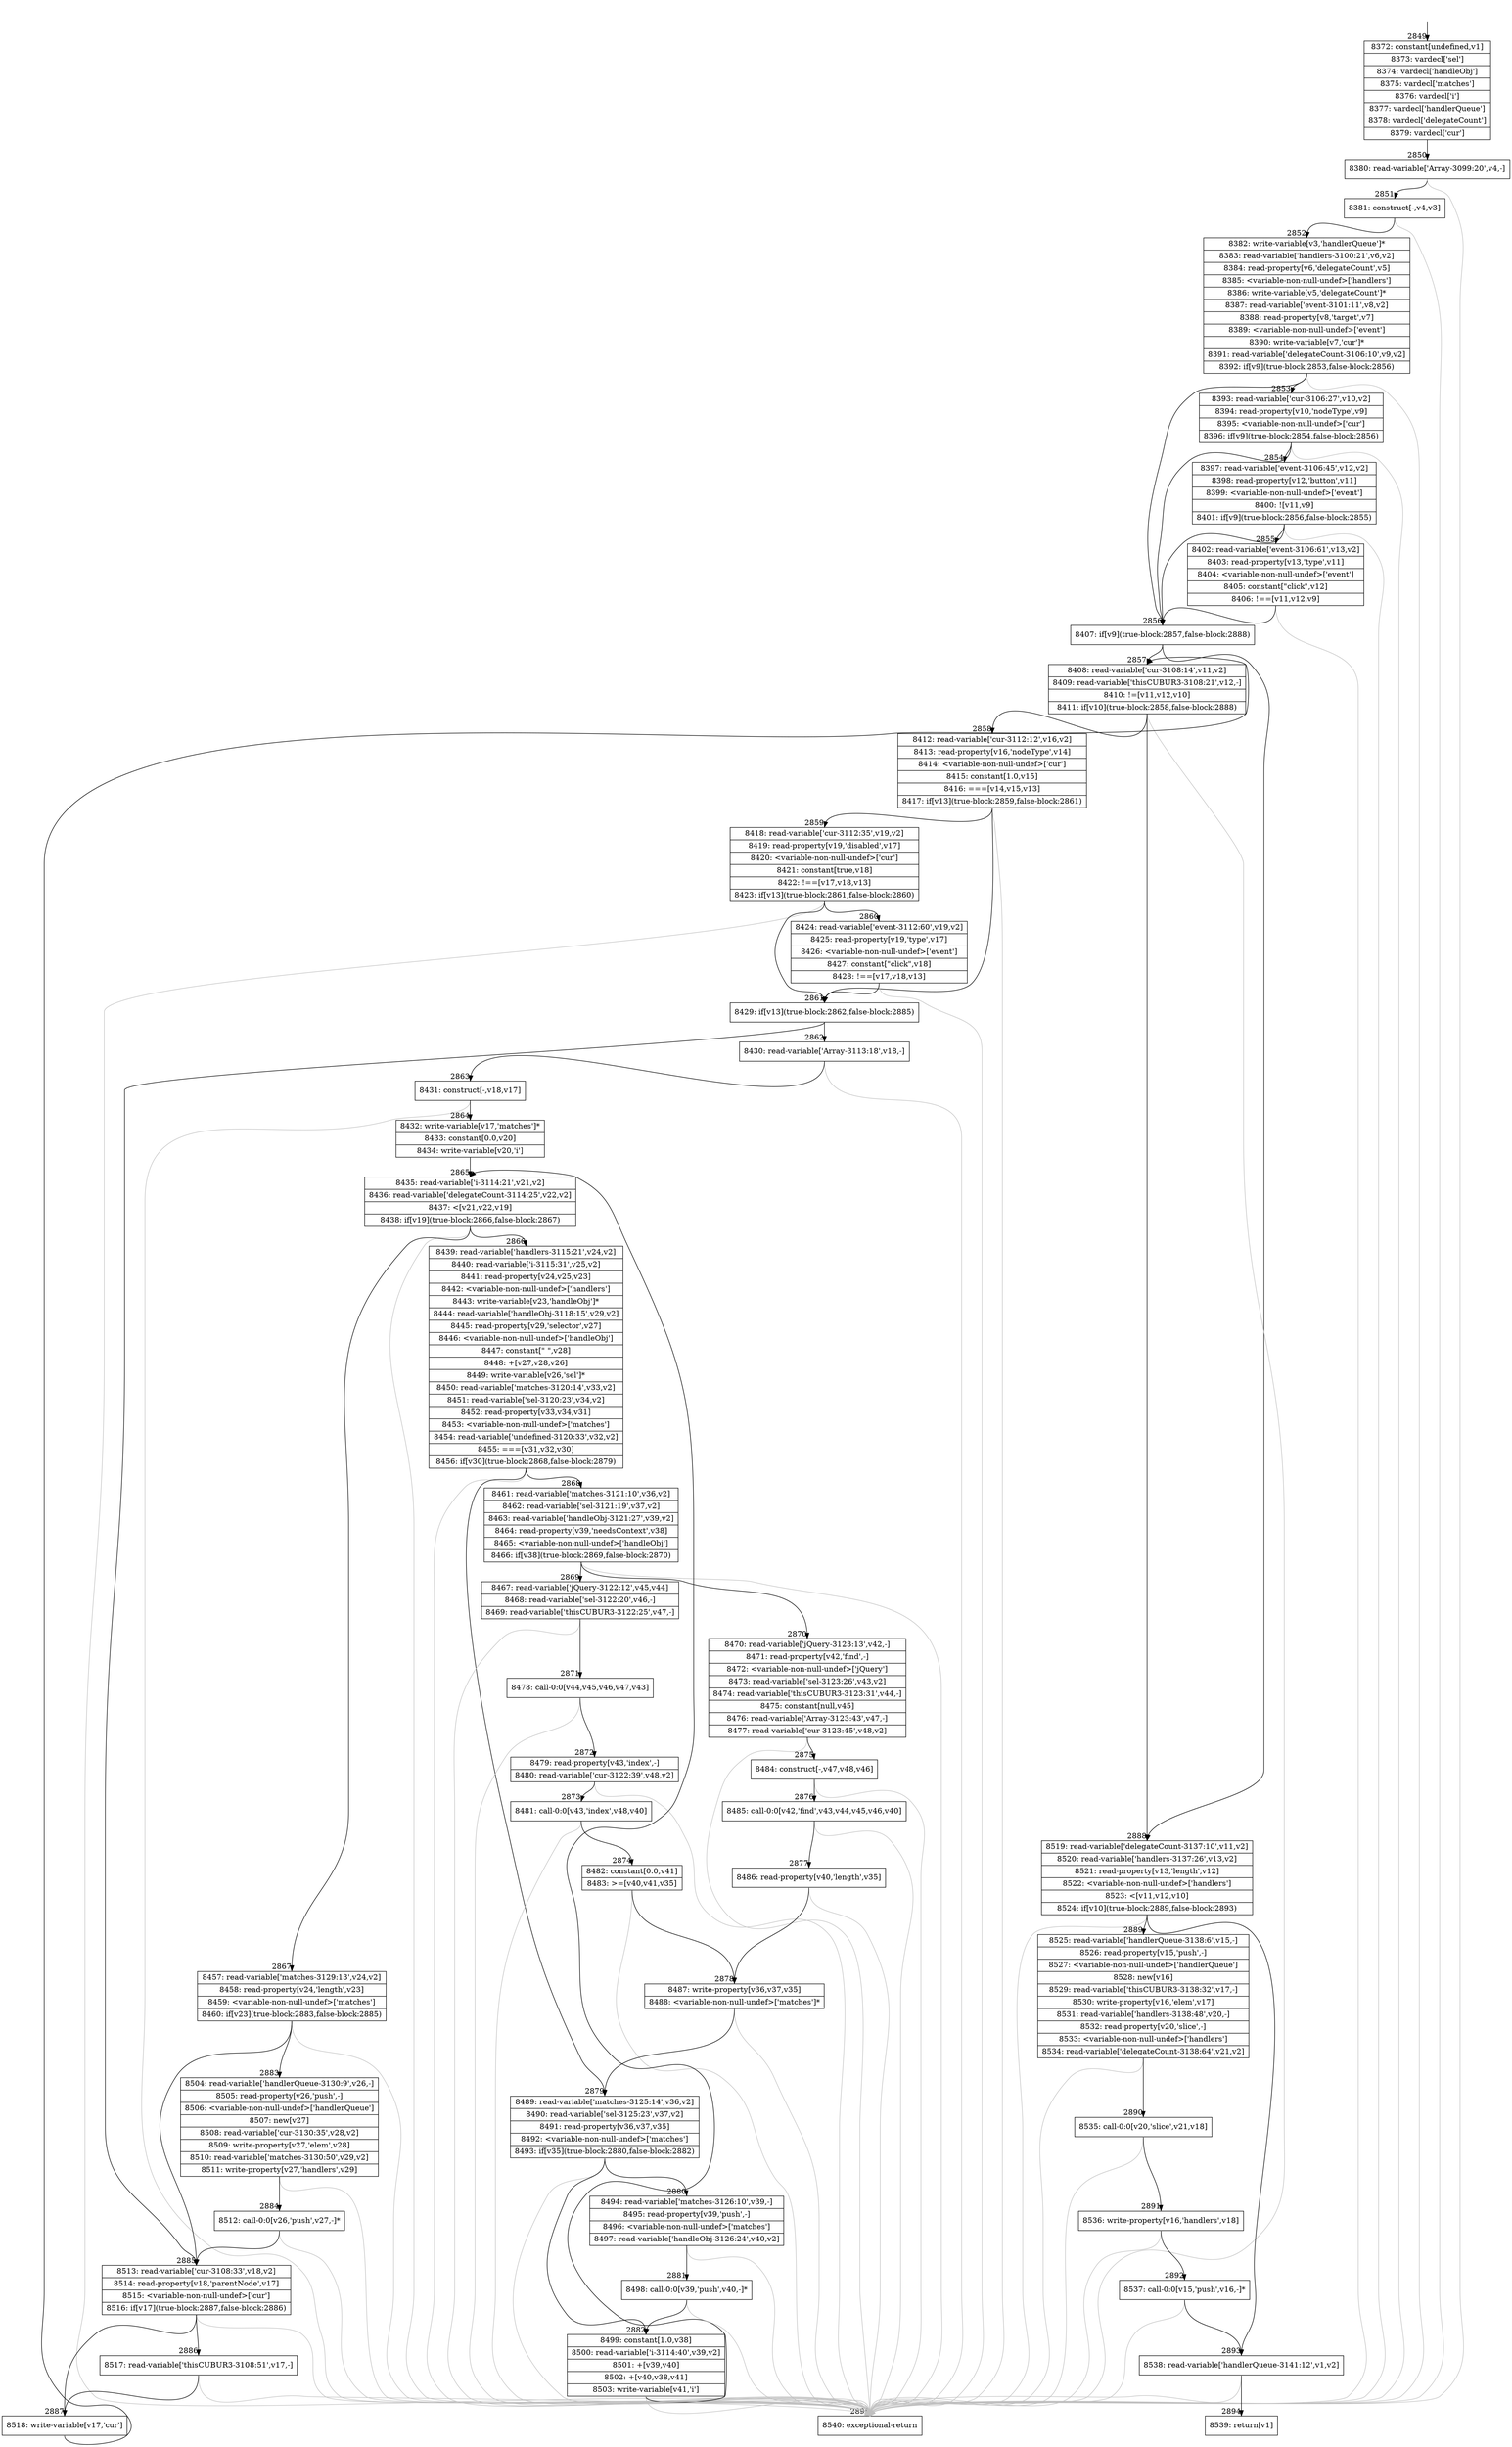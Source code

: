 digraph {
rankdir="TD"
BB_entry176[shape=none,label=""];
BB_entry176 -> BB2849 [tailport=s, headport=n, headlabel="    2849"]
BB2849 [shape=record label="{8372: constant[undefined,v1]|8373: vardecl['sel']|8374: vardecl['handleObj']|8375: vardecl['matches']|8376: vardecl['i']|8377: vardecl['handlerQueue']|8378: vardecl['delegateCount']|8379: vardecl['cur']}" ] 
BB2849 -> BB2850 [tailport=s, headport=n, headlabel="      2850"]
BB2850 [shape=record label="{8380: read-variable['Array-3099:20',v4,-]}" ] 
BB2850 -> BB2851 [tailport=s, headport=n, headlabel="      2851"]
BB2850 -> BB2895 [tailport=s, headport=n, color=gray, headlabel="      2895"]
BB2851 [shape=record label="{8381: construct[-,v4,v3]}" ] 
BB2851 -> BB2852 [tailport=s, headport=n, headlabel="      2852"]
BB2851 -> BB2895 [tailport=s, headport=n, color=gray]
BB2852 [shape=record label="{8382: write-variable[v3,'handlerQueue']*|8383: read-variable['handlers-3100:21',v6,v2]|8384: read-property[v6,'delegateCount',v5]|8385: \<variable-non-null-undef\>['handlers']|8386: write-variable[v5,'delegateCount']*|8387: read-variable['event-3101:11',v8,v2]|8388: read-property[v8,'target',v7]|8389: \<variable-non-null-undef\>['event']|8390: write-variable[v7,'cur']*|8391: read-variable['delegateCount-3106:10',v9,v2]|8392: if[v9](true-block:2853,false-block:2856)}" ] 
BB2852 -> BB2856 [tailport=s, headport=n, headlabel="      2856"]
BB2852 -> BB2853 [tailport=s, headport=n, headlabel="      2853"]
BB2852 -> BB2895 [tailport=s, headport=n, color=gray]
BB2853 [shape=record label="{8393: read-variable['cur-3106:27',v10,v2]|8394: read-property[v10,'nodeType',v9]|8395: \<variable-non-null-undef\>['cur']|8396: if[v9](true-block:2854,false-block:2856)}" ] 
BB2853 -> BB2856 [tailport=s, headport=n]
BB2853 -> BB2854 [tailport=s, headport=n, headlabel="      2854"]
BB2853 -> BB2895 [tailport=s, headport=n, color=gray]
BB2854 [shape=record label="{8397: read-variable['event-3106:45',v12,v2]|8398: read-property[v12,'button',v11]|8399: \<variable-non-null-undef\>['event']|8400: ![v11,v9]|8401: if[v9](true-block:2856,false-block:2855)}" ] 
BB2854 -> BB2856 [tailport=s, headport=n]
BB2854 -> BB2855 [tailport=s, headport=n, headlabel="      2855"]
BB2854 -> BB2895 [tailport=s, headport=n, color=gray]
BB2855 [shape=record label="{8402: read-variable['event-3106:61',v13,v2]|8403: read-property[v13,'type',v11]|8404: \<variable-non-null-undef\>['event']|8405: constant[\"click\",v12]|8406: !==[v11,v12,v9]}" ] 
BB2855 -> BB2856 [tailport=s, headport=n]
BB2855 -> BB2895 [tailport=s, headport=n, color=gray]
BB2856 [shape=record label="{8407: if[v9](true-block:2857,false-block:2888)}" ] 
BB2856 -> BB2857 [tailport=s, headport=n, headlabel="      2857"]
BB2856 -> BB2888 [tailport=s, headport=n, headlabel="      2888"]
BB2857 [shape=record label="{8408: read-variable['cur-3108:14',v11,v2]|8409: read-variable['thisCUBUR3-3108:21',v12,-]|8410: !=[v11,v12,v10]|8411: if[v10](true-block:2858,false-block:2888)}" ] 
BB2857 -> BB2858 [tailport=s, headport=n, headlabel="      2858"]
BB2857 -> BB2888 [tailport=s, headport=n]
BB2857 -> BB2895 [tailport=s, headport=n, color=gray]
BB2858 [shape=record label="{8412: read-variable['cur-3112:12',v16,v2]|8413: read-property[v16,'nodeType',v14]|8414: \<variable-non-null-undef\>['cur']|8415: constant[1.0,v15]|8416: ===[v14,v15,v13]|8417: if[v13](true-block:2859,false-block:2861)}" ] 
BB2858 -> BB2861 [tailport=s, headport=n, headlabel="      2861"]
BB2858 -> BB2859 [tailport=s, headport=n, headlabel="      2859"]
BB2858 -> BB2895 [tailport=s, headport=n, color=gray]
BB2859 [shape=record label="{8418: read-variable['cur-3112:35',v19,v2]|8419: read-property[v19,'disabled',v17]|8420: \<variable-non-null-undef\>['cur']|8421: constant[true,v18]|8422: !==[v17,v18,v13]|8423: if[v13](true-block:2861,false-block:2860)}" ] 
BB2859 -> BB2861 [tailport=s, headport=n]
BB2859 -> BB2860 [tailport=s, headport=n, headlabel="      2860"]
BB2859 -> BB2895 [tailport=s, headport=n, color=gray]
BB2860 [shape=record label="{8424: read-variable['event-3112:60',v19,v2]|8425: read-property[v19,'type',v17]|8426: \<variable-non-null-undef\>['event']|8427: constant[\"click\",v18]|8428: !==[v17,v18,v13]}" ] 
BB2860 -> BB2861 [tailport=s, headport=n]
BB2860 -> BB2895 [tailport=s, headport=n, color=gray]
BB2861 [shape=record label="{8429: if[v13](true-block:2862,false-block:2885)}" ] 
BB2861 -> BB2862 [tailport=s, headport=n, headlabel="      2862"]
BB2861 -> BB2885 [tailport=s, headport=n, headlabel="      2885"]
BB2862 [shape=record label="{8430: read-variable['Array-3113:18',v18,-]}" ] 
BB2862 -> BB2863 [tailport=s, headport=n, headlabel="      2863"]
BB2862 -> BB2895 [tailport=s, headport=n, color=gray]
BB2863 [shape=record label="{8431: construct[-,v18,v17]}" ] 
BB2863 -> BB2864 [tailport=s, headport=n, headlabel="      2864"]
BB2863 -> BB2895 [tailport=s, headport=n, color=gray]
BB2864 [shape=record label="{8432: write-variable[v17,'matches']*|8433: constant[0.0,v20]|8434: write-variable[v20,'i']}" ] 
BB2864 -> BB2865 [tailport=s, headport=n, headlabel="      2865"]
BB2865 [shape=record label="{8435: read-variable['i-3114:21',v21,v2]|8436: read-variable['delegateCount-3114:25',v22,v2]|8437: \<[v21,v22,v19]|8438: if[v19](true-block:2866,false-block:2867)}" ] 
BB2865 -> BB2866 [tailport=s, headport=n, headlabel="      2866"]
BB2865 -> BB2867 [tailport=s, headport=n, headlabel="      2867"]
BB2865 -> BB2895 [tailport=s, headport=n, color=gray]
BB2866 [shape=record label="{8439: read-variable['handlers-3115:21',v24,v2]|8440: read-variable['i-3115:31',v25,v2]|8441: read-property[v24,v25,v23]|8442: \<variable-non-null-undef\>['handlers']|8443: write-variable[v23,'handleObj']*|8444: read-variable['handleObj-3118:15',v29,v2]|8445: read-property[v29,'selector',v27]|8446: \<variable-non-null-undef\>['handleObj']|8447: constant[\" \",v28]|8448: +[v27,v28,v26]|8449: write-variable[v26,'sel']*|8450: read-variable['matches-3120:14',v33,v2]|8451: read-variable['sel-3120:23',v34,v2]|8452: read-property[v33,v34,v31]|8453: \<variable-non-null-undef\>['matches']|8454: read-variable['undefined-3120:33',v32,v2]|8455: ===[v31,v32,v30]|8456: if[v30](true-block:2868,false-block:2879)}" ] 
BB2866 -> BB2868 [tailport=s, headport=n, headlabel="      2868"]
BB2866 -> BB2879 [tailport=s, headport=n, headlabel="      2879"]
BB2866 -> BB2895 [tailport=s, headport=n, color=gray]
BB2867 [shape=record label="{8457: read-variable['matches-3129:13',v24,v2]|8458: read-property[v24,'length',v23]|8459: \<variable-non-null-undef\>['matches']|8460: if[v23](true-block:2883,false-block:2885)}" ] 
BB2867 -> BB2883 [tailport=s, headport=n, headlabel="      2883"]
BB2867 -> BB2885 [tailport=s, headport=n]
BB2867 -> BB2895 [tailport=s, headport=n, color=gray]
BB2868 [shape=record label="{8461: read-variable['matches-3121:10',v36,v2]|8462: read-variable['sel-3121:19',v37,v2]|8463: read-variable['handleObj-3121:27',v39,v2]|8464: read-property[v39,'needsContext',v38]|8465: \<variable-non-null-undef\>['handleObj']|8466: if[v38](true-block:2869,false-block:2870)}" ] 
BB2868 -> BB2869 [tailport=s, headport=n, headlabel="      2869"]
BB2868 -> BB2870 [tailport=s, headport=n, headlabel="      2870"]
BB2868 -> BB2895 [tailport=s, headport=n, color=gray]
BB2869 [shape=record label="{8467: read-variable['jQuery-3122:12',v45,v44]|8468: read-variable['sel-3122:20',v46,-]|8469: read-variable['thisCUBUR3-3122:25',v47,-]}" ] 
BB2869 -> BB2871 [tailport=s, headport=n, headlabel="      2871"]
BB2869 -> BB2895 [tailport=s, headport=n, color=gray]
BB2870 [shape=record label="{8470: read-variable['jQuery-3123:13',v42,-]|8471: read-property[v42,'find',-]|8472: \<variable-non-null-undef\>['jQuery']|8473: read-variable['sel-3123:26',v43,v2]|8474: read-variable['thisCUBUR3-3123:31',v44,-]|8475: constant[null,v45]|8476: read-variable['Array-3123:43',v47,-]|8477: read-variable['cur-3123:45',v48,v2]}" ] 
BB2870 -> BB2875 [tailport=s, headport=n, headlabel="      2875"]
BB2870 -> BB2895 [tailport=s, headport=n, color=gray]
BB2871 [shape=record label="{8478: call-0:0[v44,v45,v46,v47,v43]}" ] 
BB2871 -> BB2872 [tailport=s, headport=n, headlabel="      2872"]
BB2871 -> BB2895 [tailport=s, headport=n, color=gray]
BB2872 [shape=record label="{8479: read-property[v43,'index',-]|8480: read-variable['cur-3122:39',v48,v2]}" ] 
BB2872 -> BB2873 [tailport=s, headport=n, headlabel="      2873"]
BB2872 -> BB2895 [tailport=s, headport=n, color=gray]
BB2873 [shape=record label="{8481: call-0:0[v43,'index',v48,v40]}" ] 
BB2873 -> BB2874 [tailport=s, headport=n, headlabel="      2874"]
BB2873 -> BB2895 [tailport=s, headport=n, color=gray]
BB2874 [shape=record label="{8482: constant[0.0,v41]|8483: \>=[v40,v41,v35]}" ] 
BB2874 -> BB2878 [tailport=s, headport=n, headlabel="      2878"]
BB2874 -> BB2895 [tailport=s, headport=n, color=gray]
BB2875 [shape=record label="{8484: construct[-,v47,v48,v46]}" ] 
BB2875 -> BB2876 [tailport=s, headport=n, headlabel="      2876"]
BB2875 -> BB2895 [tailport=s, headport=n, color=gray]
BB2876 [shape=record label="{8485: call-0:0[v42,'find',v43,v44,v45,v46,v40]}" ] 
BB2876 -> BB2877 [tailport=s, headport=n, headlabel="      2877"]
BB2876 -> BB2895 [tailport=s, headport=n, color=gray]
BB2877 [shape=record label="{8486: read-property[v40,'length',v35]}" ] 
BB2877 -> BB2878 [tailport=s, headport=n]
BB2877 -> BB2895 [tailport=s, headport=n, color=gray]
BB2878 [shape=record label="{8487: write-property[v36,v37,v35]|8488: \<variable-non-null-undef\>['matches']*}" ] 
BB2878 -> BB2879 [tailport=s, headport=n]
BB2878 -> BB2895 [tailport=s, headport=n, color=gray]
BB2879 [shape=record label="{8489: read-variable['matches-3125:14',v36,v2]|8490: read-variable['sel-3125:23',v37,v2]|8491: read-property[v36,v37,v35]|8492: \<variable-non-null-undef\>['matches']|8493: if[v35](true-block:2880,false-block:2882)}" ] 
BB2879 -> BB2880 [tailport=s, headport=n, headlabel="      2880"]
BB2879 -> BB2882 [tailport=s, headport=n, headlabel="      2882"]
BB2879 -> BB2895 [tailport=s, headport=n, color=gray]
BB2880 [shape=record label="{8494: read-variable['matches-3126:10',v39,-]|8495: read-property[v39,'push',-]|8496: \<variable-non-null-undef\>['matches']|8497: read-variable['handleObj-3126:24',v40,v2]}" ] 
BB2880 -> BB2881 [tailport=s, headport=n, headlabel="      2881"]
BB2880 -> BB2895 [tailport=s, headport=n, color=gray]
BB2881 [shape=record label="{8498: call-0:0[v39,'push',v40,-]*}" ] 
BB2881 -> BB2882 [tailport=s, headport=n]
BB2881 -> BB2895 [tailport=s, headport=n, color=gray]
BB2882 [shape=record label="{8499: constant[1.0,v38]|8500: read-variable['i-3114:40',v39,v2]|8501: +[v39,v40]|8502: +[v40,v38,v41]|8503: write-variable[v41,'i']}" ] 
BB2882 -> BB2865 [tailport=s, headport=n]
BB2882 -> BB2895 [tailport=s, headport=n, color=gray]
BB2883 [shape=record label="{8504: read-variable['handlerQueue-3130:9',v26,-]|8505: read-property[v26,'push',-]|8506: \<variable-non-null-undef\>['handlerQueue']|8507: new[v27]|8508: read-variable['cur-3130:35',v28,v2]|8509: write-property[v27,'elem',v28]|8510: read-variable['matches-3130:50',v29,v2]|8511: write-property[v27,'handlers',v29]}" ] 
BB2883 -> BB2884 [tailport=s, headport=n, headlabel="      2884"]
BB2883 -> BB2895 [tailport=s, headport=n, color=gray]
BB2884 [shape=record label="{8512: call-0:0[v26,'push',v27,-]*}" ] 
BB2884 -> BB2885 [tailport=s, headport=n]
BB2884 -> BB2895 [tailport=s, headport=n, color=gray]
BB2885 [shape=record label="{8513: read-variable['cur-3108:33',v18,v2]|8514: read-property[v18,'parentNode',v17]|8515: \<variable-non-null-undef\>['cur']|8516: if[v17](true-block:2887,false-block:2886)}" ] 
BB2885 -> BB2887 [tailport=s, headport=n, headlabel="      2887"]
BB2885 -> BB2886 [tailport=s, headport=n, headlabel="      2886"]
BB2885 -> BB2895 [tailport=s, headport=n, color=gray]
BB2886 [shape=record label="{8517: read-variable['thisCUBUR3-3108:51',v17,-]}" ] 
BB2886 -> BB2887 [tailport=s, headport=n]
BB2886 -> BB2895 [tailport=s, headport=n, color=gray]
BB2887 [shape=record label="{8518: write-variable[v17,'cur']}" ] 
BB2887 -> BB2857 [tailport=s, headport=n]
BB2888 [shape=record label="{8519: read-variable['delegateCount-3137:10',v11,v2]|8520: read-variable['handlers-3137:26',v13,v2]|8521: read-property[v13,'length',v12]|8522: \<variable-non-null-undef\>['handlers']|8523: \<[v11,v12,v10]|8524: if[v10](true-block:2889,false-block:2893)}" ] 
BB2888 -> BB2889 [tailport=s, headport=n, headlabel="      2889"]
BB2888 -> BB2893 [tailport=s, headport=n, headlabel="      2893"]
BB2888 -> BB2895 [tailport=s, headport=n, color=gray]
BB2889 [shape=record label="{8525: read-variable['handlerQueue-3138:6',v15,-]|8526: read-property[v15,'push',-]|8527: \<variable-non-null-undef\>['handlerQueue']|8528: new[v16]|8529: read-variable['thisCUBUR3-3138:32',v17,-]|8530: write-property[v16,'elem',v17]|8531: read-variable['handlers-3138:48',v20,-]|8532: read-property[v20,'slice',-]|8533: \<variable-non-null-undef\>['handlers']|8534: read-variable['delegateCount-3138:64',v21,v2]}" ] 
BB2889 -> BB2890 [tailport=s, headport=n, headlabel="      2890"]
BB2889 -> BB2895 [tailport=s, headport=n, color=gray]
BB2890 [shape=record label="{8535: call-0:0[v20,'slice',v21,v18]}" ] 
BB2890 -> BB2891 [tailport=s, headport=n, headlabel="      2891"]
BB2890 -> BB2895 [tailport=s, headport=n, color=gray]
BB2891 [shape=record label="{8536: write-property[v16,'handlers',v18]}" ] 
BB2891 -> BB2892 [tailport=s, headport=n, headlabel="      2892"]
BB2891 -> BB2895 [tailport=s, headport=n, color=gray]
BB2892 [shape=record label="{8537: call-0:0[v15,'push',v16,-]*}" ] 
BB2892 -> BB2893 [tailport=s, headport=n]
BB2892 -> BB2895 [tailport=s, headport=n, color=gray]
BB2893 [shape=record label="{8538: read-variable['handlerQueue-3141:12',v1,v2]}" ] 
BB2893 -> BB2894 [tailport=s, headport=n, headlabel="      2894"]
BB2893 -> BB2895 [tailport=s, headport=n, color=gray]
BB2894 [shape=record label="{8539: return[v1]}" ] 
BB2895 [shape=record label="{8540: exceptional-return}" ] 
}
